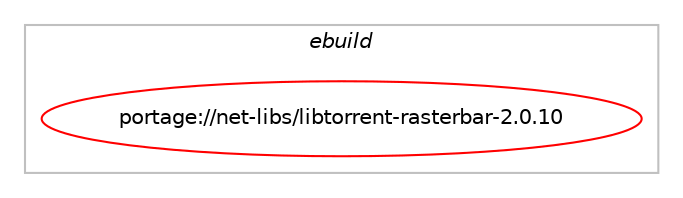 digraph prolog {

# *************
# Graph options
# *************

newrank=true;
concentrate=true;
compound=true;
graph [rankdir=LR,fontname=Helvetica,fontsize=10,ranksep=1.5];#, ranksep=2.5, nodesep=0.2];
edge  [arrowhead=vee];
node  [fontname=Helvetica,fontsize=10];

# **********
# The ebuild
# **********

subgraph cluster_leftcol {
color=gray;
label=<<i>ebuild</i>>;
id [label="portage://net-libs/libtorrent-rasterbar-2.0.10", color=red, width=4, href="../net-libs/libtorrent-rasterbar-2.0.10.svg"];
}

# ****************
# The dependencies
# ****************

subgraph cluster_midcol {
color=gray;
label=<<i>dependencies</i>>;
subgraph cluster_compile {
fillcolor="#eeeeee";
style=filled;
label=<<i>compile</i>>;
# *** BEGIN UNKNOWN DEPENDENCY TYPE (TODO) ***
# id -> equal(use_conditional_group(positive,ssl,portage://net-libs/libtorrent-rasterbar-2.0.10,[use_conditional_group(positive,gnutls,portage://net-libs/libtorrent-rasterbar-2.0.10,[package_dependency(portage://net-libs/libtorrent-rasterbar-2.0.10,install,no,net-libs,gnutls,none,[,,],any_same_slot,[])]),use_conditional_group(negative,gnutls,portage://net-libs/libtorrent-rasterbar-2.0.10,[package_dependency(portage://net-libs/libtorrent-rasterbar-2.0.10,install,no,dev-libs,openssl,none,[,,],any_same_slot,[])])]))
# *** END UNKNOWN DEPENDENCY TYPE (TODO) ***

# *** BEGIN UNKNOWN DEPENDENCY TYPE (TODO) ***
# id -> equal(package_dependency(portage://net-libs/libtorrent-rasterbar-2.0.10,install,no,dev-libs,boost,none,[,,],any_same_slot,[]))
# *** END UNKNOWN DEPENDENCY TYPE (TODO) ***

}
subgraph cluster_compileandrun {
fillcolor="#eeeeee";
style=filled;
label=<<i>compile and run</i>>;
}
subgraph cluster_run {
fillcolor="#eeeeee";
style=filled;
label=<<i>run</i>>;
# *** BEGIN UNKNOWN DEPENDENCY TYPE (TODO) ***
# id -> equal(use_conditional_group(positive,python,portage://net-libs/libtorrent-rasterbar-2.0.10,[use_conditional_group(positive,python_single_target_python3_10,portage://net-libs/libtorrent-rasterbar-2.0.10,[package_dependency(portage://net-libs/libtorrent-rasterbar-2.0.10,run,no,dev-lang,python,none,[,,],[slot(3.10)],[])]),use_conditional_group(positive,python_single_target_python3_11,portage://net-libs/libtorrent-rasterbar-2.0.10,[package_dependency(portage://net-libs/libtorrent-rasterbar-2.0.10,run,no,dev-lang,python,none,[,,],[slot(3.11)],[])]),use_conditional_group(positive,python_single_target_python3_12,portage://net-libs/libtorrent-rasterbar-2.0.10,[package_dependency(portage://net-libs/libtorrent-rasterbar-2.0.10,run,no,dev-lang,python,none,[,,],[slot(3.12)],[])]),use_conditional_group(positive,python_single_target_python3_10,portage://net-libs/libtorrent-rasterbar-2.0.10,[package_dependency(portage://net-libs/libtorrent-rasterbar-2.0.10,run,no,dev-libs,boost,none,[,,],[],[use(enable(python),none),use(enable(python_targets_python3_10),negative)])]),use_conditional_group(positive,python_single_target_python3_11,portage://net-libs/libtorrent-rasterbar-2.0.10,[package_dependency(portage://net-libs/libtorrent-rasterbar-2.0.10,run,no,dev-libs,boost,none,[,,],[],[use(enable(python),none),use(enable(python_targets_python3_11),negative)])]),use_conditional_group(positive,python_single_target_python3_12,portage://net-libs/libtorrent-rasterbar-2.0.10,[package_dependency(portage://net-libs/libtorrent-rasterbar-2.0.10,run,no,dev-libs,boost,none,[,,],[],[use(enable(python),none),use(enable(python_targets_python3_12),negative)])])]))
# *** END UNKNOWN DEPENDENCY TYPE (TODO) ***

# *** BEGIN UNKNOWN DEPENDENCY TYPE (TODO) ***
# id -> equal(use_conditional_group(positive,ssl,portage://net-libs/libtorrent-rasterbar-2.0.10,[use_conditional_group(positive,gnutls,portage://net-libs/libtorrent-rasterbar-2.0.10,[package_dependency(portage://net-libs/libtorrent-rasterbar-2.0.10,run,no,net-libs,gnutls,none,[,,],any_same_slot,[])]),use_conditional_group(negative,gnutls,portage://net-libs/libtorrent-rasterbar-2.0.10,[package_dependency(portage://net-libs/libtorrent-rasterbar-2.0.10,run,no,dev-libs,openssl,none,[,,],any_same_slot,[])])]))
# *** END UNKNOWN DEPENDENCY TYPE (TODO) ***

# *** BEGIN UNKNOWN DEPENDENCY TYPE (TODO) ***
# id -> equal(package_dependency(portage://net-libs/libtorrent-rasterbar-2.0.10,run,no,dev-libs,boost,none,[,,],any_same_slot,[]))
# *** END UNKNOWN DEPENDENCY TYPE (TODO) ***

}
}

# **************
# The candidates
# **************

subgraph cluster_choices {
rank=same;
color=gray;
label=<<i>candidates</i>>;

}

}
